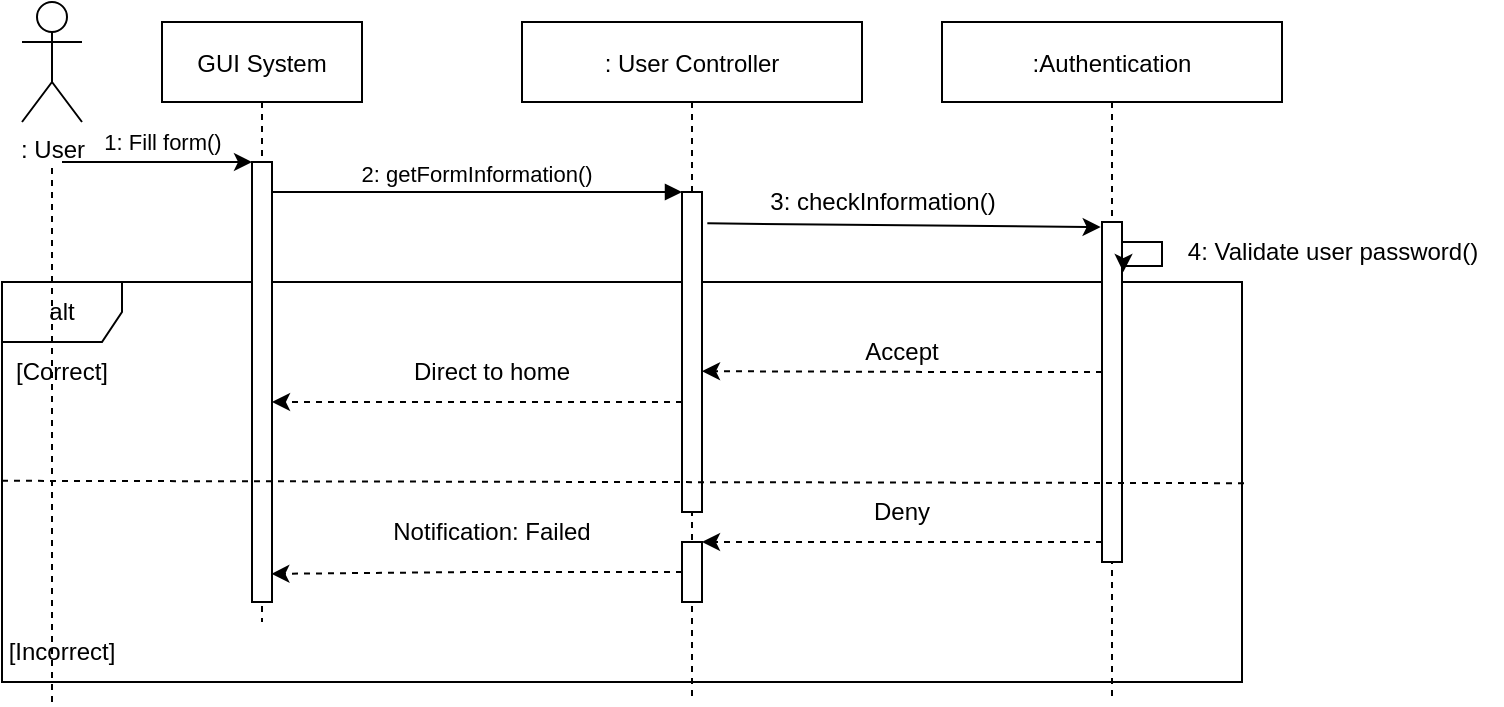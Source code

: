 <mxfile version="20.3.0" type="device"><diagram id="kgpKYQtTHZ0yAKxKKP6v" name="Page-1"><mxGraphModel dx="998" dy="501" grid="1" gridSize="10" guides="1" tooltips="1" connect="1" arrows="1" fold="1" page="1" pageScale="1" pageWidth="850" pageHeight="1100" math="0" shadow="0"><root><mxCell id="0"/><mxCell id="1" parent="0"/><mxCell id="-gqF_ITPhg5J5NvP6C8g-10" value="alt" style="shape=umlFrame;whiteSpace=wrap;html=1;" vertex="1" parent="1"><mxGeometry x="40" y="210" width="620" height="200" as="geometry"/></mxCell><mxCell id="3nuBFxr9cyL0pnOWT2aG-1" value="GUI System" style="shape=umlLifeline;perimeter=lifelinePerimeter;container=1;collapsible=0;recursiveResize=0;rounded=0;shadow=0;strokeWidth=1;" parent="1" vertex="1"><mxGeometry x="120" y="80" width="100" height="300" as="geometry"/></mxCell><mxCell id="3nuBFxr9cyL0pnOWT2aG-2" value="" style="points=[];perimeter=orthogonalPerimeter;rounded=0;shadow=0;strokeWidth=1;" parent="3nuBFxr9cyL0pnOWT2aG-1" vertex="1"><mxGeometry x="45" y="70" width="10" height="220" as="geometry"/></mxCell><mxCell id="3nuBFxr9cyL0pnOWT2aG-5" value=": User Controller" style="shape=umlLifeline;perimeter=lifelinePerimeter;container=1;collapsible=0;recursiveResize=0;rounded=0;shadow=0;strokeWidth=1;" parent="1" vertex="1"><mxGeometry x="300" y="80" width="170" height="340" as="geometry"/></mxCell><mxCell id="3nuBFxr9cyL0pnOWT2aG-6" value="" style="points=[];perimeter=orthogonalPerimeter;rounded=0;shadow=0;strokeWidth=1;" parent="3nuBFxr9cyL0pnOWT2aG-5" vertex="1"><mxGeometry x="80" y="85" width="10" height="160" as="geometry"/></mxCell><mxCell id="-gqF_ITPhg5J5NvP6C8g-29" value="" style="points=[];perimeter=orthogonalPerimeter;rounded=0;shadow=0;strokeWidth=1;" vertex="1" parent="3nuBFxr9cyL0pnOWT2aG-5"><mxGeometry x="80" y="260" width="10" height="30" as="geometry"/></mxCell><mxCell id="3nuBFxr9cyL0pnOWT2aG-8" value="2: getFormInformation()" style="verticalAlign=bottom;endArrow=block;entryX=0;entryY=0;shadow=0;strokeWidth=1;" parent="1" source="3nuBFxr9cyL0pnOWT2aG-2" target="3nuBFxr9cyL0pnOWT2aG-6" edge="1"><mxGeometry relative="1" as="geometry"><mxPoint x="275" y="160" as="sourcePoint"/></mxGeometry></mxCell><mxCell id="-gqF_ITPhg5J5NvP6C8g-1" value=": User" style="shape=umlActor;verticalLabelPosition=bottom;verticalAlign=top;html=1;outlineConnect=0;" vertex="1" parent="1"><mxGeometry x="50" y="70" width="30" height="60" as="geometry"/></mxCell><mxCell id="-gqF_ITPhg5J5NvP6C8g-3" value="" style="endArrow=none;dashed=1;html=1;rounded=0;" edge="1" parent="1"><mxGeometry width="50" height="50" relative="1" as="geometry"><mxPoint x="65" y="420" as="sourcePoint"/><mxPoint x="65" y="150" as="targetPoint"/></mxGeometry></mxCell><mxCell id="-gqF_ITPhg5J5NvP6C8g-4" value=":Authentication" style="shape=umlLifeline;perimeter=lifelinePerimeter;container=1;collapsible=0;recursiveResize=0;rounded=0;shadow=0;strokeWidth=1;" vertex="1" parent="1"><mxGeometry x="510" y="80" width="170" height="340" as="geometry"/></mxCell><mxCell id="-gqF_ITPhg5J5NvP6C8g-5" value="" style="points=[];perimeter=orthogonalPerimeter;rounded=0;shadow=0;strokeWidth=1;" vertex="1" parent="-gqF_ITPhg5J5NvP6C8g-4"><mxGeometry x="80" y="100" width="10" height="170" as="geometry"/></mxCell><mxCell id="-gqF_ITPhg5J5NvP6C8g-19" style="edgeStyle=orthogonalEdgeStyle;rounded=0;orthogonalLoop=1;jettySize=auto;html=1;entryX=1.067;entryY=0.147;entryDx=0;entryDy=0;entryPerimeter=0;" edge="1" parent="-gqF_ITPhg5J5NvP6C8g-4" source="-gqF_ITPhg5J5NvP6C8g-5" target="-gqF_ITPhg5J5NvP6C8g-5"><mxGeometry relative="1" as="geometry"><Array as="points"><mxPoint x="110" y="110"/><mxPoint x="110" y="122"/></Array></mxGeometry></mxCell><mxCell id="-gqF_ITPhg5J5NvP6C8g-6" value="" style="endArrow=classic;html=1;rounded=0;" edge="1" parent="1" target="3nuBFxr9cyL0pnOWT2aG-2"><mxGeometry width="50" height="50" relative="1" as="geometry"><mxPoint x="70" y="150" as="sourcePoint"/><mxPoint x="410" y="110" as="targetPoint"/></mxGeometry></mxCell><mxCell id="-gqF_ITPhg5J5NvP6C8g-7" value="1: Fill form()" style="edgeLabel;html=1;align=center;verticalAlign=middle;resizable=0;points=[];" vertex="1" connectable="0" parent="-gqF_ITPhg5J5NvP6C8g-6"><mxGeometry x="-0.354" y="1" relative="1" as="geometry"><mxPoint x="19" y="-9" as="offset"/></mxGeometry></mxCell><mxCell id="-gqF_ITPhg5J5NvP6C8g-8" value="" style="endArrow=classic;html=1;rounded=0;entryX=-0.067;entryY=0.015;entryDx=0;entryDy=0;entryPerimeter=0;exitX=1.267;exitY=0.098;exitDx=0;exitDy=0;exitPerimeter=0;" edge="1" parent="1" source="3nuBFxr9cyL0pnOWT2aG-6" target="-gqF_ITPhg5J5NvP6C8g-5"><mxGeometry width="50" height="50" relative="1" as="geometry"><mxPoint x="390" y="170" as="sourcePoint"/><mxPoint x="410" y="110" as="targetPoint"/></mxGeometry></mxCell><mxCell id="-gqF_ITPhg5J5NvP6C8g-9" value="3: checkInformation()" style="text;html=1;align=center;verticalAlign=middle;resizable=0;points=[];autosize=1;strokeColor=none;fillColor=none;" vertex="1" parent="1"><mxGeometry x="410" y="155" width="140" height="30" as="geometry"/></mxCell><mxCell id="-gqF_ITPhg5J5NvP6C8g-11" value="" style="endArrow=none;dashed=1;html=1;rounded=0;exitX=0;exitY=0.497;exitDx=0;exitDy=0;exitPerimeter=0;entryX=1.006;entryY=0.503;entryDx=0;entryDy=0;entryPerimeter=0;" edge="1" parent="1" source="-gqF_ITPhg5J5NvP6C8g-10" target="-gqF_ITPhg5J5NvP6C8g-10"><mxGeometry width="50" height="50" relative="1" as="geometry"><mxPoint x="360" y="260" as="sourcePoint"/><mxPoint x="410" y="210" as="targetPoint"/></mxGeometry></mxCell><mxCell id="-gqF_ITPhg5J5NvP6C8g-14" value="4: Validate user password()" style="text;html=1;align=center;verticalAlign=middle;resizable=0;points=[];autosize=1;strokeColor=none;fillColor=none;" vertex="1" parent="1"><mxGeometry x="620" y="180" width="170" height="30" as="geometry"/></mxCell><mxCell id="-gqF_ITPhg5J5NvP6C8g-21" style="edgeStyle=orthogonalEdgeStyle;rounded=0;orthogonalLoop=1;jettySize=auto;html=1;entryX=1;entryY=0.56;entryDx=0;entryDy=0;entryPerimeter=0;dashed=1;" edge="1" parent="1" source="-gqF_ITPhg5J5NvP6C8g-5" target="3nuBFxr9cyL0pnOWT2aG-6"><mxGeometry relative="1" as="geometry"><Array as="points"><mxPoint x="520" y="255"/><mxPoint x="520" y="255"/></Array></mxGeometry></mxCell><mxCell id="-gqF_ITPhg5J5NvP6C8g-23" value="Accept" style="text;html=1;strokeColor=none;fillColor=none;align=center;verticalAlign=middle;whiteSpace=wrap;rounded=0;" vertex="1" parent="1"><mxGeometry x="460" y="230" width="60" height="30" as="geometry"/></mxCell><mxCell id="-gqF_ITPhg5J5NvP6C8g-24" value="[Correct]" style="text;html=1;strokeColor=none;fillColor=none;align=center;verticalAlign=middle;whiteSpace=wrap;rounded=0;" vertex="1" parent="1"><mxGeometry x="40" y="240" width="60" height="30" as="geometry"/></mxCell><mxCell id="-gqF_ITPhg5J5NvP6C8g-25" value="[Incorrect]" style="text;html=1;strokeColor=none;fillColor=none;align=center;verticalAlign=middle;whiteSpace=wrap;rounded=0;" vertex="1" parent="1"><mxGeometry x="40" y="380" width="60" height="30" as="geometry"/></mxCell><mxCell id="-gqF_ITPhg5J5NvP6C8g-26" style="edgeStyle=orthogonalEdgeStyle;rounded=0;orthogonalLoop=1;jettySize=auto;html=1;dashed=1;" edge="1" parent="1" source="3nuBFxr9cyL0pnOWT2aG-6" target="3nuBFxr9cyL0pnOWT2aG-2"><mxGeometry relative="1" as="geometry"><Array as="points"><mxPoint x="340" y="270"/><mxPoint x="340" y="270"/></Array></mxGeometry></mxCell><mxCell id="-gqF_ITPhg5J5NvP6C8g-27" value="Direct to home" style="text;html=1;strokeColor=none;fillColor=none;align=center;verticalAlign=middle;whiteSpace=wrap;rounded=0;" vertex="1" parent="1"><mxGeometry x="220" y="240" width="130" height="30" as="geometry"/></mxCell><mxCell id="-gqF_ITPhg5J5NvP6C8g-28" value="Notification: Failed" style="text;html=1;strokeColor=none;fillColor=none;align=center;verticalAlign=middle;whiteSpace=wrap;rounded=0;" vertex="1" parent="1"><mxGeometry x="220" y="320" width="130" height="30" as="geometry"/></mxCell><mxCell id="-gqF_ITPhg5J5NvP6C8g-30" style="edgeStyle=orthogonalEdgeStyle;rounded=0;orthogonalLoop=1;jettySize=auto;html=1;dashed=1;" edge="1" parent="1" source="-gqF_ITPhg5J5NvP6C8g-5"><mxGeometry relative="1" as="geometry"><mxPoint x="390" y="340" as="targetPoint"/><Array as="points"><mxPoint x="391" y="340"/></Array></mxGeometry></mxCell><mxCell id="-gqF_ITPhg5J5NvP6C8g-31" value="Deny" style="text;html=1;strokeColor=none;fillColor=none;align=center;verticalAlign=middle;whiteSpace=wrap;rounded=0;" vertex="1" parent="1"><mxGeometry x="460" y="310" width="60" height="30" as="geometry"/></mxCell><mxCell id="-gqF_ITPhg5J5NvP6C8g-32" style="edgeStyle=orthogonalEdgeStyle;rounded=0;orthogonalLoop=1;jettySize=auto;html=1;entryX=0.967;entryY=0.936;entryDx=0;entryDy=0;entryPerimeter=0;dashed=1;" edge="1" parent="1" source="-gqF_ITPhg5J5NvP6C8g-29" target="3nuBFxr9cyL0pnOWT2aG-2"><mxGeometry relative="1" as="geometry"/></mxCell></root></mxGraphModel></diagram></mxfile>